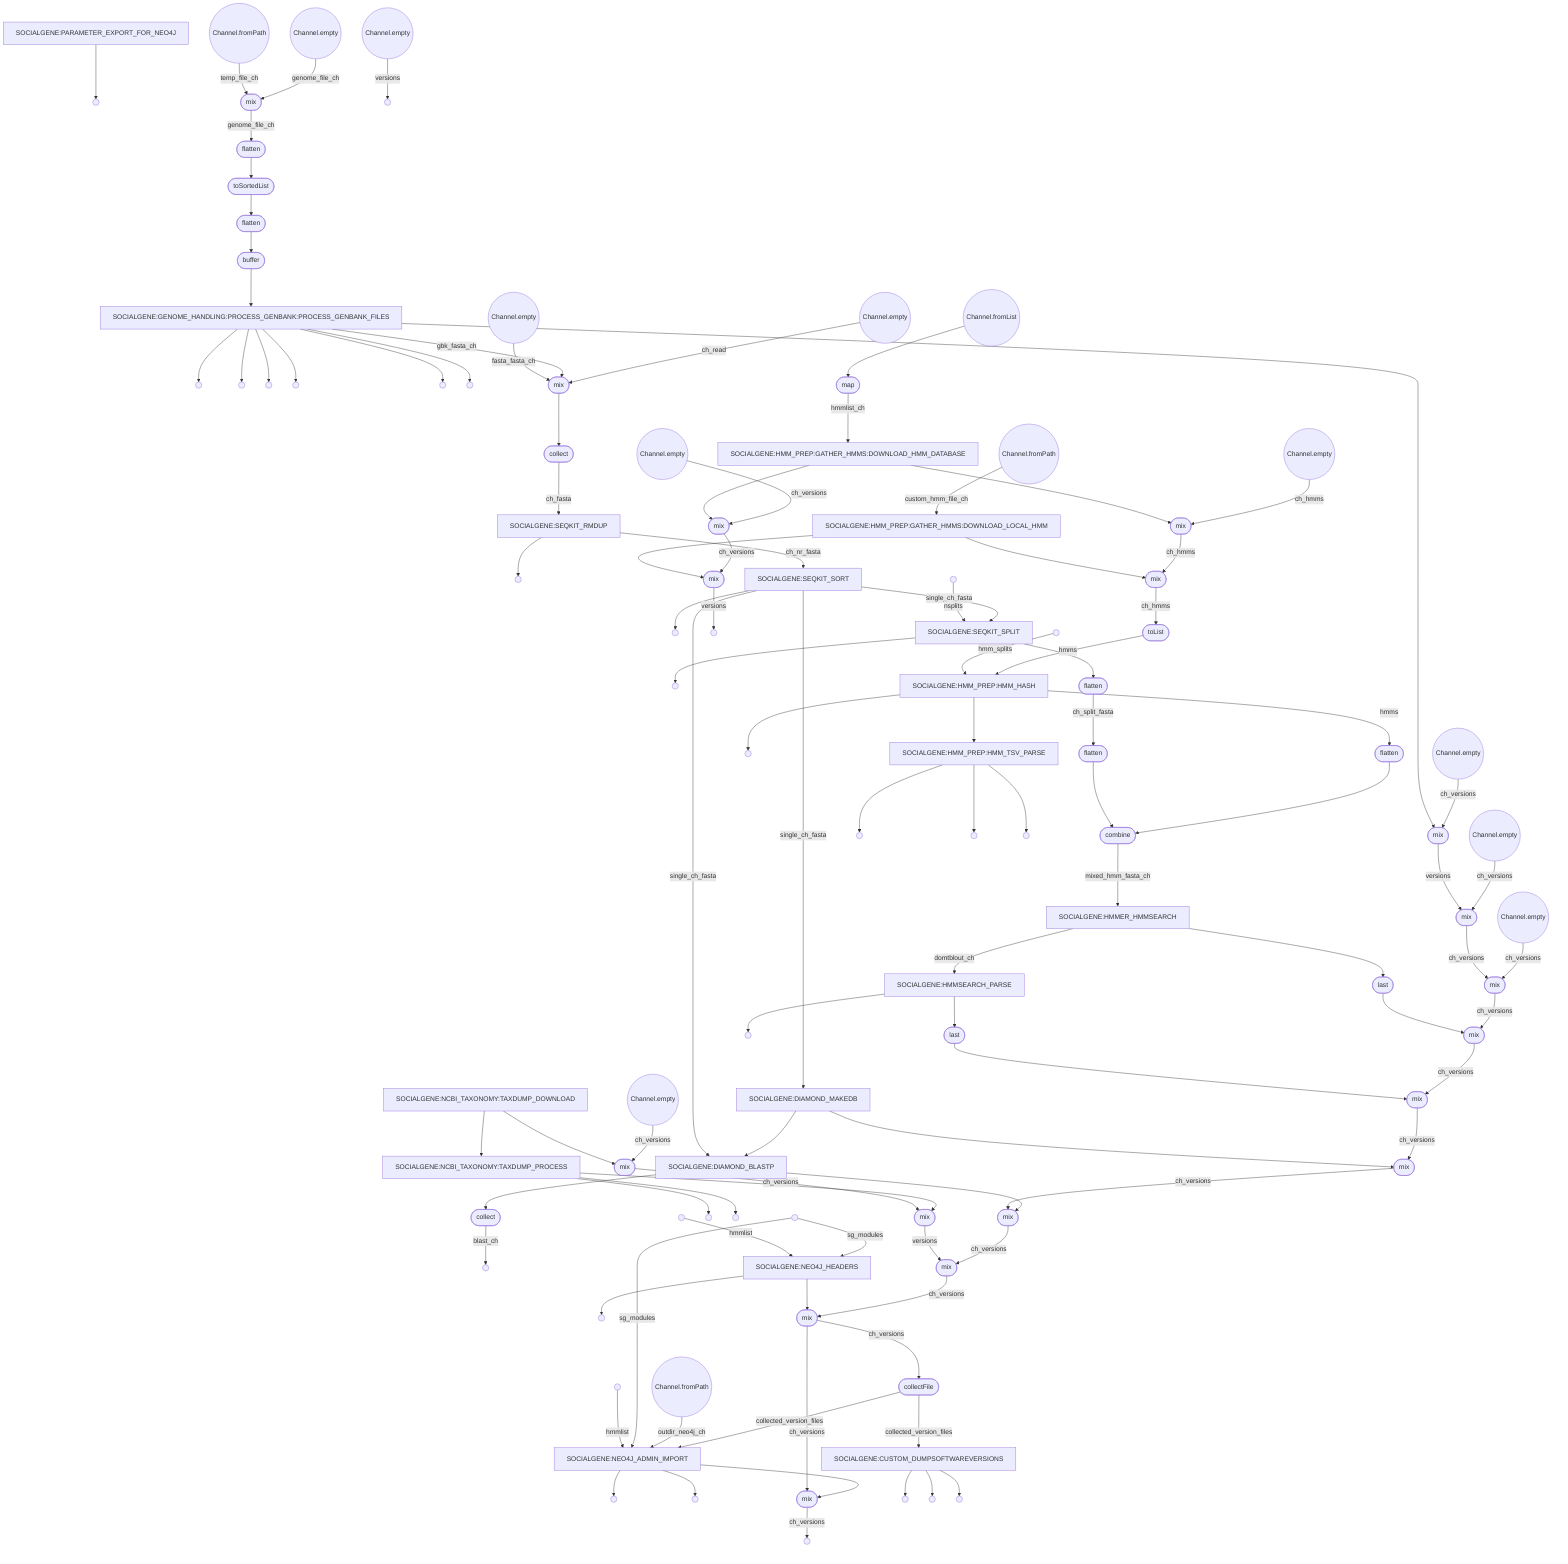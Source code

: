 flowchart TD
    p0((Channel.empty))
    p1[SOCIALGENE:PARAMETER_EXPORT_FOR_NEO4J]
    p2(( ))
    p3((Channel.empty))
    p4((Channel.empty))
    p5((Channel.empty))
    p6((Channel.empty))
    p7((Channel.fromPath))
    p8([mix])
    p9([flatten])
    p10([toSortedList])
    p11([flatten])
    p12([buffer])
    p13[SOCIALGENE:GENOME_HANDLING:PROCESS_GENBANK:PROCESS_GENBANK_FILES]
    p14(( ))
    p15(( ))
    p16(( ))
    p17(( ))
    p18(( ))
    p19(( ))
    p20([mix])
    p21([mix])
    p22((Channel.empty))
    p23([mix])
    p24([collect])
    p25([mix])
    p26[SOCIALGENE:SEQKIT_RMDUP]
    p27(( ))
    p28[SOCIALGENE:SEQKIT_SORT]
    p29(( ))
    p30(( ))
    p31[SOCIALGENE:SEQKIT_SPLIT]
    p32(( ))
    p33([flatten])
    p34((Channel.empty))
    p35(( ))
    p36((Channel.empty))
    p37((Channel.empty))
    p38((Channel.fromList))
    p39([map])
    p40[SOCIALGENE:HMM_PREP:GATHER_HMMS:DOWNLOAD_HMM_DATABASE]
    p41([mix])
    p42([mix])
    p43((Channel.fromPath))
    p44[SOCIALGENE:HMM_PREP:GATHER_HMMS:DOWNLOAD_LOCAL_HMM]
    p45([mix])
    p46([mix])
    p47(( ))
    p48([toList])
    p49(( ))
    p50[SOCIALGENE:HMM_PREP:HMM_HASH]
    p51(( ))
    p52[SOCIALGENE:HMM_PREP:HMM_TSV_PARSE]
    p53(( ))
    p54(( ))
    p55(( ))
    p56([flatten])
    p57([flatten])
    p58([combine])
    p59[SOCIALGENE:HMMER_HMMSEARCH]
    p60([last])
    p61([mix])
    p62[SOCIALGENE:HMMSEARCH_PARSE]
    p63(( ))
    p64([last])
    p65([mix])
    p66[SOCIALGENE:DIAMOND_MAKEDB]
    p67[SOCIALGENE:DIAMOND_BLASTP]
    p68([collect])
    p69(( ))
    p70([mix])
    p71([mix])
    p72((Channel.empty))
    p73[SOCIALGENE:NCBI_TAXONOMY:TAXDUMP_DOWNLOAD]
    p74[SOCIALGENE:NCBI_TAXONOMY:TAXDUMP_PROCESS]
    p75(( ))
    p76(( ))
    p77([mix])
    p78([mix])
    p79([mix])
    p80(( ))
    p81(( ))
    p82[SOCIALGENE:NEO4J_HEADERS]
    p83(( ))
    p84([mix])
    p85([collectFile])
    p86((Channel.fromPath))
    p87(( ))
    p88[SOCIALGENE:NEO4J_ADMIN_IMPORT]
    p89(( ))
    p90(( ))
    p91([mix])
    p92(( ))
    p93[SOCIALGENE:CUSTOM_DUMPSOFTWAREVERSIONS]
    p94(( ))
    p95(( ))
    p96(( ))
    p0 -->|ch_versions| p25
    p1 --> p2
    p3 -->|ch_versions| p21
    p4 -->|ch_read| p23
    p5 -->|ch_versions| p20
    p6 -->|genome_file_ch| p8
    p7 -->|temp_file_ch| p8
    p8 -->|genome_file_ch| p9
    p9 --> p10
    p10 --> p11
    p11 --> p12
    p12 --> p13
    p13 --> p19
    p13 --> p18
    p13 --> p17
    p13 --> p16
    p13 --> p15
    p13 --> p14
    p13 -->|gbk_fasta_ch| p23
    p13 --> p20
    p20 -->|versions| p21
    p21 -->|ch_versions| p25
    p22 -->|fasta_fasta_ch| p23
    p23 --> p24
    p24 -->|ch_fasta| p26
    p25 -->|ch_versions| p61
    p26 -->|ch_nr_fasta| p28
    p26 --> p27
    p28 -->|single_ch_fasta| p31
    p28 --> p29
    p30 -->|nsplits| p31
    p31 --> p33
    p31 --> p32
    p33 -->|ch_split_fasta| p57
    p34 -->|versions| p35
    p36 -->|ch_versions| p42
    p37 -->|ch_hmms| p41
    p38 --> p39
    p39 -->|hmmlist_ch| p40
    p40 --> p41
    p40 --> p42
    p41 -->|ch_hmms| p45
    p42 -->|ch_versions| p46
    p43 -->|custom_hmm_file_ch| p44
    p44 --> p45
    p44 --> p46
    p45 -->|ch_hmms| p48
    p46 -->|versions| p47
    p48 -->|hmms| p50
    p49 -->|hmm_splits| p50
    p50 --> p52
    p50 -->|hmms| p56
    p50 --> p51
    p52 --> p55
    p52 --> p54
    p52 --> p53
    p56 --> p58
    p57 --> p58
    p58 -->|mixed_hmm_fasta_ch| p59
    p59 -->|domtblout_ch| p62
    p59 --> p60
    p60 --> p61
    p61 -->|ch_versions| p65
    p62 --> p63
    p62 --> p64
    p64 --> p65
    p65 -->|ch_versions| p70
    p28 -->|single_ch_fasta| p66
    p66 --> p67
    p66 --> p70
    p28 -->|single_ch_fasta| p67
    p67 --> p68
    p67 --> p71
    p68 -->|blast_ch| p69
    p70 -->|ch_versions| p71
    p71 -->|ch_versions| p79
    p72 -->|ch_versions| p77
    p73 --> p74
    p73 --> p77
    p74 --> p76
    p74 --> p75
    p74 --> p78
    p77 -->|ch_versions| p78
    p78 -->|versions| p79
    p79 -->|ch_versions| p84
    p80 -->|sg_modules| p82
    p81 -->|hmmlist| p82
    p82 --> p83
    p82 --> p84
    p84 -->|ch_versions| p85
    p85 -->|collected_version_files| p88
    p86 -->|outdir_neo4j_ch| p88
    p80 -->|sg_modules| p88
    p87 -->|hmmlist| p88
    p88 --> p90
    p88 --> p89
    p88 --> p91
    p84 -->|ch_versions| p91
    p91 -->|ch_versions| p92
    p85 -->|collected_version_files| p93
    p93 --> p96
    p93 --> p95
    p93 --> p94